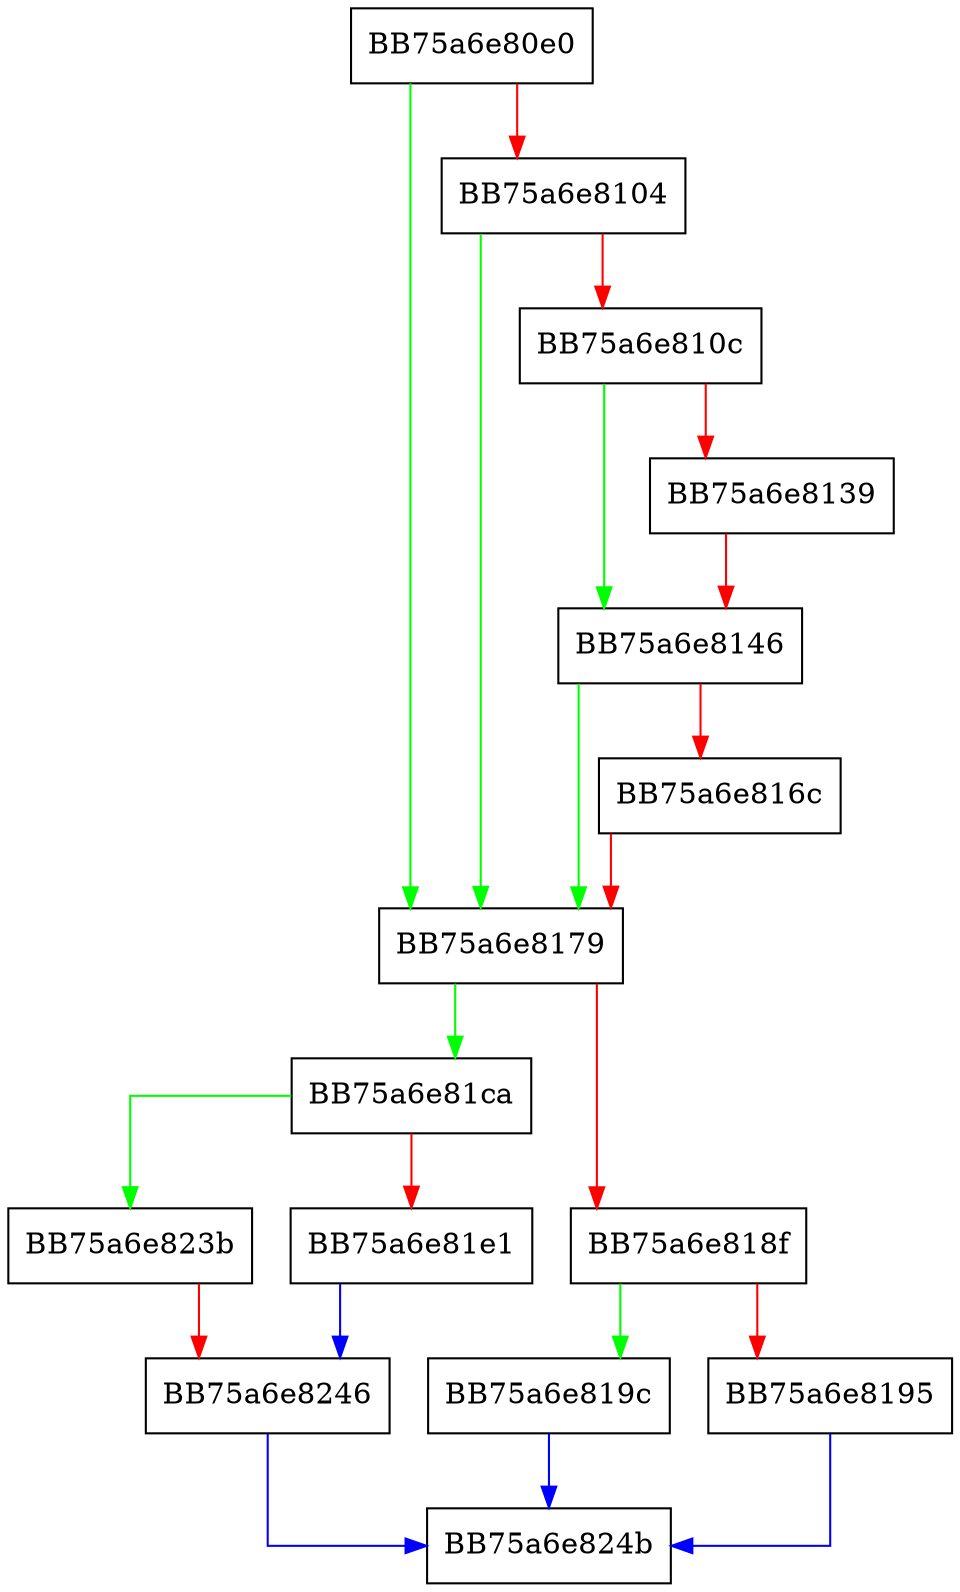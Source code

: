 digraph read_IO_port {
  node [shape="box"];
  graph [splines=ortho];
  BB75a6e80e0 -> BB75a6e8179 [color="green"];
  BB75a6e80e0 -> BB75a6e8104 [color="red"];
  BB75a6e8104 -> BB75a6e8179 [color="green"];
  BB75a6e8104 -> BB75a6e810c [color="red"];
  BB75a6e810c -> BB75a6e8146 [color="green"];
  BB75a6e810c -> BB75a6e8139 [color="red"];
  BB75a6e8139 -> BB75a6e8146 [color="red"];
  BB75a6e8146 -> BB75a6e8179 [color="green"];
  BB75a6e8146 -> BB75a6e816c [color="red"];
  BB75a6e816c -> BB75a6e8179 [color="red"];
  BB75a6e8179 -> BB75a6e81ca [color="green"];
  BB75a6e8179 -> BB75a6e818f [color="red"];
  BB75a6e818f -> BB75a6e819c [color="green"];
  BB75a6e818f -> BB75a6e8195 [color="red"];
  BB75a6e8195 -> BB75a6e824b [color="blue"];
  BB75a6e819c -> BB75a6e824b [color="blue"];
  BB75a6e81ca -> BB75a6e823b [color="green"];
  BB75a6e81ca -> BB75a6e81e1 [color="red"];
  BB75a6e81e1 -> BB75a6e8246 [color="blue"];
  BB75a6e823b -> BB75a6e8246 [color="red"];
  BB75a6e8246 -> BB75a6e824b [color="blue"];
}